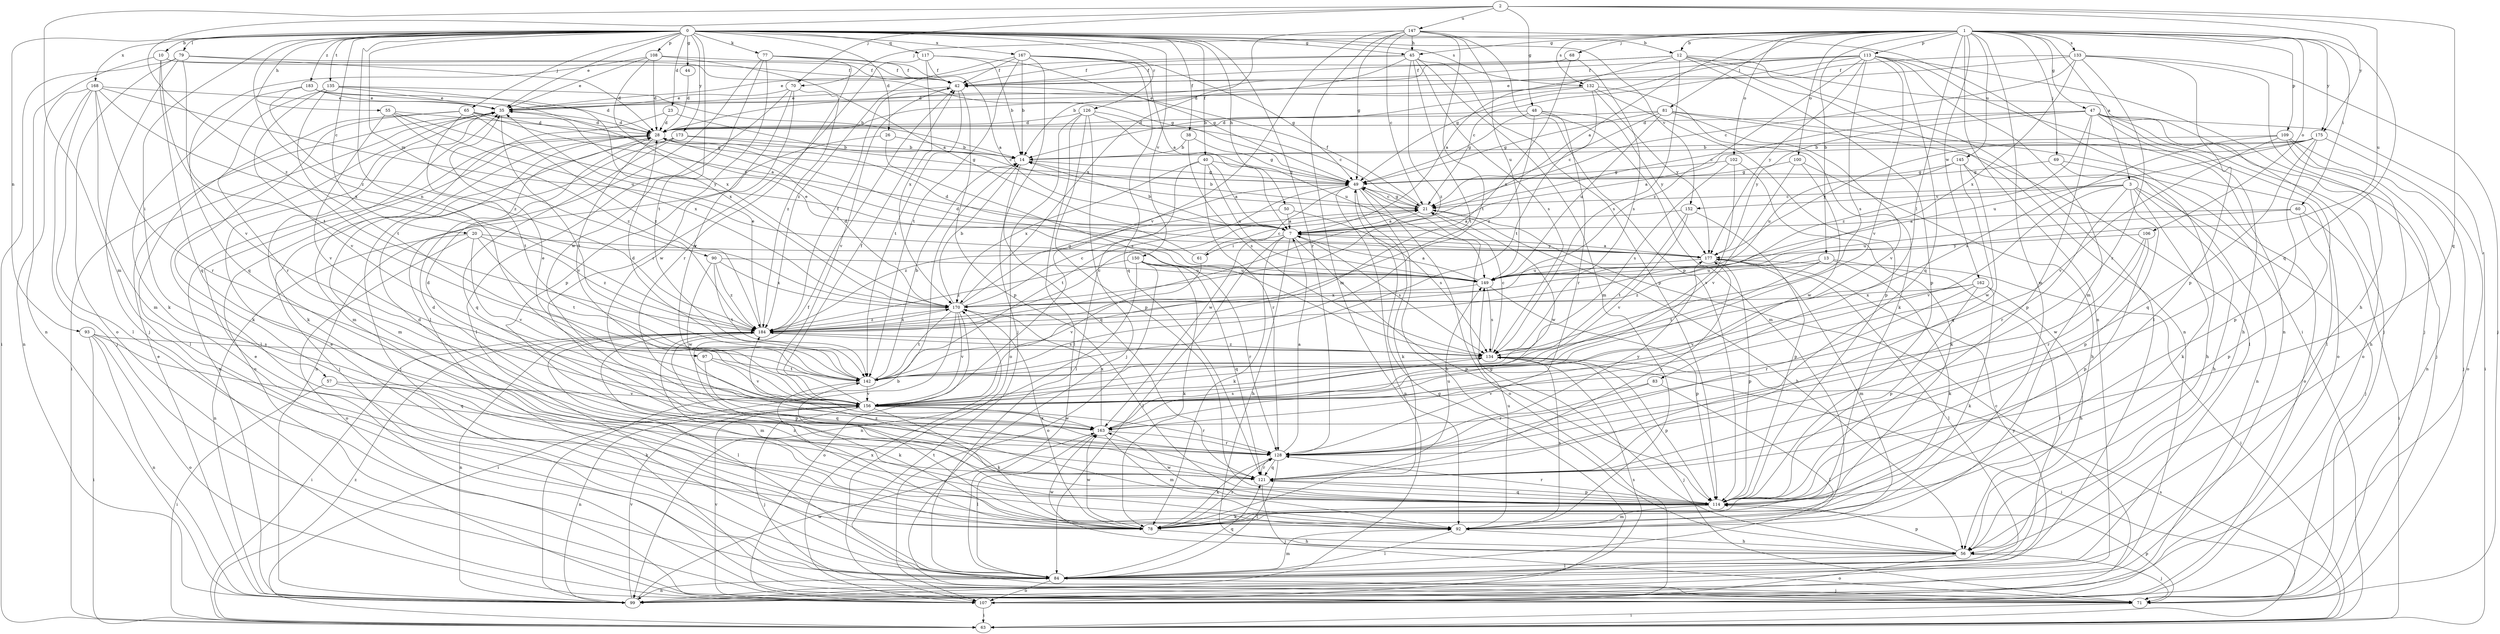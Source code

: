 strict digraph  {
0;
1;
2;
3;
7;
10;
12;
13;
14;
20;
21;
23;
26;
28;
35;
38;
40;
42;
44;
45;
47;
48;
49;
50;
55;
56;
57;
60;
61;
63;
65;
68;
69;
70;
71;
77;
78;
79;
81;
83;
84;
90;
92;
93;
97;
99;
100;
102;
106;
107;
108;
109;
113;
114;
117;
121;
126;
128;
132;
133;
134;
135;
142;
145;
147;
149;
150;
152;
156;
162;
163;
167;
168;
170;
173;
175;
177;
183;
184;
0 -> 10  [label=b];
0 -> 12  [label=b];
0 -> 20  [label=c];
0 -> 23  [label=d];
0 -> 26  [label=d];
0 -> 35  [label=e];
0 -> 38  [label=f];
0 -> 40  [label=f];
0 -> 44  [label=g];
0 -> 45  [label=g];
0 -> 50  [label=h];
0 -> 55  [label=h];
0 -> 57  [label=i];
0 -> 65  [label=j];
0 -> 77  [label=k];
0 -> 79  [label=l];
0 -> 90  [label=m];
0 -> 93  [label=n];
0 -> 97  [label=n];
0 -> 108  [label=p];
0 -> 117  [label=q];
0 -> 126  [label=r];
0 -> 128  [label=r];
0 -> 132  [label=s];
0 -> 135  [label=t];
0 -> 142  [label=t];
0 -> 150  [label=v];
0 -> 152  [label=v];
0 -> 167  [label=x];
0 -> 168  [label=x];
0 -> 173  [label=y];
0 -> 183  [label=z];
0 -> 184  [label=z];
1 -> 3  [label=a];
1 -> 7  [label=a];
1 -> 12  [label=b];
1 -> 13  [label=b];
1 -> 45  [label=g];
1 -> 47  [label=g];
1 -> 60  [label=i];
1 -> 68  [label=j];
1 -> 69  [label=j];
1 -> 70  [label=j];
1 -> 81  [label=l];
1 -> 83  [label=l];
1 -> 92  [label=m];
1 -> 99  [label=n];
1 -> 100  [label=o];
1 -> 102  [label=o];
1 -> 106  [label=o];
1 -> 109  [label=p];
1 -> 113  [label=p];
1 -> 121  [label=q];
1 -> 132  [label=s];
1 -> 133  [label=s];
1 -> 145  [label=u];
1 -> 162  [label=w];
1 -> 175  [label=y];
2 -> 48  [label=g];
2 -> 70  [label=j];
2 -> 92  [label=m];
2 -> 121  [label=q];
2 -> 147  [label=u];
2 -> 149  [label=u];
2 -> 175  [label=y];
2 -> 184  [label=z];
3 -> 21  [label=c];
3 -> 56  [label=h];
3 -> 71  [label=j];
3 -> 78  [label=k];
3 -> 114  [label=p];
3 -> 128  [label=r];
3 -> 152  [label=v];
3 -> 156  [label=v];
7 -> 14  [label=b];
7 -> 56  [label=h];
7 -> 61  [label=i];
7 -> 78  [label=k];
7 -> 84  [label=l];
7 -> 114  [label=p];
7 -> 134  [label=s];
7 -> 177  [label=y];
10 -> 42  [label=f];
10 -> 49  [label=g];
10 -> 99  [label=n];
10 -> 121  [label=q];
10 -> 156  [label=v];
12 -> 7  [label=a];
12 -> 28  [label=d];
12 -> 42  [label=f];
12 -> 71  [label=j];
12 -> 84  [label=l];
12 -> 99  [label=n];
12 -> 114  [label=p];
12 -> 134  [label=s];
13 -> 78  [label=k];
13 -> 84  [label=l];
13 -> 142  [label=t];
13 -> 149  [label=u];
13 -> 184  [label=z];
14 -> 49  [label=g];
14 -> 121  [label=q];
20 -> 99  [label=n];
20 -> 107  [label=o];
20 -> 142  [label=t];
20 -> 156  [label=v];
20 -> 177  [label=y];
20 -> 184  [label=z];
21 -> 7  [label=a];
21 -> 14  [label=b];
21 -> 42  [label=f];
21 -> 49  [label=g];
21 -> 56  [label=h];
21 -> 163  [label=w];
23 -> 21  [label=c];
23 -> 28  [label=d];
23 -> 92  [label=m];
26 -> 14  [label=b];
26 -> 99  [label=n];
26 -> 134  [label=s];
28 -> 14  [label=b];
28 -> 71  [label=j];
28 -> 99  [label=n];
28 -> 107  [label=o];
28 -> 156  [label=v];
35 -> 28  [label=d];
35 -> 63  [label=i];
35 -> 78  [label=k];
35 -> 84  [label=l];
35 -> 142  [label=t];
38 -> 14  [label=b];
38 -> 49  [label=g];
38 -> 134  [label=s];
40 -> 7  [label=a];
40 -> 49  [label=g];
40 -> 84  [label=l];
40 -> 128  [label=r];
40 -> 149  [label=u];
40 -> 170  [label=x];
42 -> 35  [label=e];
42 -> 114  [label=p];
42 -> 142  [label=t];
42 -> 156  [label=v];
44 -> 28  [label=d];
45 -> 14  [label=b];
45 -> 35  [label=e];
45 -> 42  [label=f];
45 -> 92  [label=m];
45 -> 114  [label=p];
45 -> 134  [label=s];
45 -> 142  [label=t];
45 -> 184  [label=z];
47 -> 21  [label=c];
47 -> 28  [label=d];
47 -> 56  [label=h];
47 -> 63  [label=i];
47 -> 71  [label=j];
47 -> 84  [label=l];
47 -> 107  [label=o];
47 -> 114  [label=p];
47 -> 177  [label=y];
47 -> 184  [label=z];
48 -> 28  [label=d];
48 -> 49  [label=g];
48 -> 92  [label=m];
48 -> 128  [label=r];
48 -> 177  [label=y];
48 -> 184  [label=z];
49 -> 21  [label=c];
49 -> 56  [label=h];
49 -> 78  [label=k];
49 -> 99  [label=n];
49 -> 107  [label=o];
49 -> 142  [label=t];
49 -> 163  [label=w];
50 -> 7  [label=a];
50 -> 134  [label=s];
50 -> 184  [label=z];
55 -> 28  [label=d];
55 -> 156  [label=v];
55 -> 170  [label=x];
55 -> 177  [label=y];
55 -> 184  [label=z];
56 -> 49  [label=g];
56 -> 71  [label=j];
56 -> 84  [label=l];
56 -> 107  [label=o];
56 -> 114  [label=p];
56 -> 163  [label=w];
57 -> 63  [label=i];
57 -> 78  [label=k];
57 -> 156  [label=v];
60 -> 7  [label=a];
60 -> 63  [label=i];
60 -> 114  [label=p];
60 -> 149  [label=u];
61 -> 21  [label=c];
61 -> 28  [label=d];
61 -> 156  [label=v];
63 -> 134  [label=s];
63 -> 184  [label=z];
65 -> 7  [label=a];
65 -> 28  [label=d];
65 -> 49  [label=g];
65 -> 78  [label=k];
65 -> 84  [label=l];
65 -> 142  [label=t];
65 -> 184  [label=z];
68 -> 42  [label=f];
68 -> 134  [label=s];
68 -> 170  [label=x];
69 -> 49  [label=g];
69 -> 56  [label=h];
69 -> 107  [label=o];
70 -> 35  [label=e];
70 -> 84  [label=l];
70 -> 156  [label=v];
70 -> 163  [label=w];
70 -> 184  [label=z];
71 -> 35  [label=e];
71 -> 63  [label=i];
71 -> 114  [label=p];
77 -> 7  [label=a];
77 -> 42  [label=f];
77 -> 84  [label=l];
77 -> 114  [label=p];
77 -> 128  [label=r];
77 -> 163  [label=w];
78 -> 42  [label=f];
78 -> 56  [label=h];
78 -> 128  [label=r];
78 -> 142  [label=t];
78 -> 163  [label=w];
78 -> 170  [label=x];
79 -> 28  [label=d];
79 -> 42  [label=f];
79 -> 63  [label=i];
79 -> 71  [label=j];
79 -> 107  [label=o];
79 -> 142  [label=t];
81 -> 21  [label=c];
81 -> 28  [label=d];
81 -> 49  [label=g];
81 -> 84  [label=l];
81 -> 107  [label=o];
81 -> 149  [label=u];
81 -> 156  [label=v];
83 -> 84  [label=l];
83 -> 128  [label=r];
83 -> 156  [label=v];
84 -> 35  [label=e];
84 -> 71  [label=j];
84 -> 92  [label=m];
84 -> 99  [label=n];
84 -> 107  [label=o];
84 -> 121  [label=q];
90 -> 142  [label=t];
90 -> 149  [label=u];
90 -> 163  [label=w];
90 -> 170  [label=x];
90 -> 184  [label=z];
92 -> 56  [label=h];
92 -> 84  [label=l];
92 -> 134  [label=s];
92 -> 149  [label=u];
92 -> 184  [label=z];
93 -> 63  [label=i];
93 -> 99  [label=n];
93 -> 107  [label=o];
93 -> 121  [label=q];
93 -> 134  [label=s];
97 -> 121  [label=q];
97 -> 142  [label=t];
97 -> 156  [label=v];
99 -> 14  [label=b];
99 -> 35  [label=e];
99 -> 134  [label=s];
99 -> 156  [label=v];
99 -> 163  [label=w];
99 -> 177  [label=y];
100 -> 49  [label=g];
100 -> 56  [label=h];
100 -> 156  [label=v];
100 -> 163  [label=w];
102 -> 49  [label=g];
102 -> 78  [label=k];
102 -> 134  [label=s];
102 -> 156  [label=v];
106 -> 114  [label=p];
106 -> 128  [label=r];
106 -> 163  [label=w];
106 -> 177  [label=y];
107 -> 21  [label=c];
107 -> 49  [label=g];
107 -> 63  [label=i];
107 -> 156  [label=v];
107 -> 170  [label=x];
108 -> 7  [label=a];
108 -> 28  [label=d];
108 -> 35  [label=e];
108 -> 42  [label=f];
108 -> 121  [label=q];
108 -> 170  [label=x];
109 -> 14  [label=b];
109 -> 56  [label=h];
109 -> 71  [label=j];
109 -> 99  [label=n];
109 -> 134  [label=s];
109 -> 156  [label=v];
113 -> 21  [label=c];
113 -> 35  [label=e];
113 -> 42  [label=f];
113 -> 49  [label=g];
113 -> 71  [label=j];
113 -> 92  [label=m];
113 -> 99  [label=n];
113 -> 121  [label=q];
113 -> 134  [label=s];
113 -> 156  [label=v];
113 -> 177  [label=y];
113 -> 184  [label=z];
114 -> 28  [label=d];
114 -> 78  [label=k];
114 -> 92  [label=m];
114 -> 121  [label=q];
114 -> 128  [label=r];
114 -> 163  [label=w];
114 -> 184  [label=z];
117 -> 14  [label=b];
117 -> 42  [label=f];
117 -> 49  [label=g];
117 -> 128  [label=r];
117 -> 170  [label=x];
121 -> 28  [label=d];
121 -> 71  [label=j];
121 -> 114  [label=p];
121 -> 128  [label=r];
121 -> 149  [label=u];
121 -> 177  [label=y];
126 -> 21  [label=c];
126 -> 28  [label=d];
126 -> 71  [label=j];
126 -> 84  [label=l];
126 -> 107  [label=o];
126 -> 114  [label=p];
126 -> 149  [label=u];
128 -> 7  [label=a];
128 -> 78  [label=k];
128 -> 84  [label=l];
128 -> 121  [label=q];
128 -> 177  [label=y];
132 -> 14  [label=b];
132 -> 35  [label=e];
132 -> 78  [label=k];
132 -> 114  [label=p];
132 -> 142  [label=t];
132 -> 177  [label=y];
133 -> 21  [label=c];
133 -> 28  [label=d];
133 -> 42  [label=f];
133 -> 56  [label=h];
133 -> 71  [label=j];
133 -> 114  [label=p];
133 -> 128  [label=r];
133 -> 170  [label=x];
134 -> 21  [label=c];
134 -> 63  [label=i];
134 -> 71  [label=j];
134 -> 114  [label=p];
134 -> 142  [label=t];
134 -> 184  [label=z];
135 -> 14  [label=b];
135 -> 35  [label=e];
135 -> 128  [label=r];
135 -> 142  [label=t];
135 -> 156  [label=v];
135 -> 170  [label=x];
142 -> 14  [label=b];
142 -> 28  [label=d];
142 -> 78  [label=k];
142 -> 156  [label=v];
145 -> 49  [label=g];
145 -> 99  [label=n];
145 -> 121  [label=q];
145 -> 149  [label=u];
145 -> 163  [label=w];
147 -> 21  [label=c];
147 -> 49  [label=g];
147 -> 63  [label=i];
147 -> 92  [label=m];
147 -> 114  [label=p];
147 -> 142  [label=t];
147 -> 149  [label=u];
147 -> 156  [label=v];
147 -> 170  [label=x];
147 -> 45  [label=h];
149 -> 7  [label=a];
149 -> 28  [label=d];
149 -> 35  [label=e];
149 -> 114  [label=p];
149 -> 134  [label=s];
149 -> 170  [label=x];
150 -> 78  [label=k];
150 -> 99  [label=n];
150 -> 107  [label=o];
150 -> 121  [label=q];
150 -> 128  [label=r];
150 -> 149  [label=u];
150 -> 184  [label=z];
152 -> 7  [label=a];
152 -> 114  [label=p];
152 -> 142  [label=t];
152 -> 156  [label=v];
156 -> 35  [label=e];
156 -> 42  [label=f];
156 -> 71  [label=j];
156 -> 78  [label=k];
156 -> 99  [label=n];
156 -> 128  [label=r];
156 -> 163  [label=w];
162 -> 56  [label=h];
162 -> 78  [label=k];
162 -> 114  [label=p];
162 -> 128  [label=r];
162 -> 156  [label=v];
162 -> 170  [label=x];
163 -> 28  [label=d];
163 -> 84  [label=l];
163 -> 92  [label=m];
163 -> 128  [label=r];
163 -> 134  [label=s];
163 -> 170  [label=x];
167 -> 7  [label=a];
167 -> 14  [label=b];
167 -> 42  [label=f];
167 -> 49  [label=g];
167 -> 71  [label=j];
167 -> 121  [label=q];
167 -> 142  [label=t];
167 -> 184  [label=z];
168 -> 35  [label=e];
168 -> 71  [label=j];
168 -> 84  [label=l];
168 -> 92  [label=m];
168 -> 99  [label=n];
168 -> 128  [label=r];
168 -> 149  [label=u];
168 -> 170  [label=x];
170 -> 14  [label=b];
170 -> 21  [label=c];
170 -> 28  [label=d];
170 -> 49  [label=g];
170 -> 63  [label=i];
170 -> 107  [label=o];
170 -> 142  [label=t];
170 -> 156  [label=v];
170 -> 184  [label=z];
173 -> 14  [label=b];
173 -> 49  [label=g];
173 -> 71  [label=j];
173 -> 92  [label=m];
173 -> 121  [label=q];
175 -> 7  [label=a];
175 -> 14  [label=b];
175 -> 107  [label=o];
175 -> 114  [label=p];
175 -> 121  [label=q];
175 -> 149  [label=u];
175 -> 177  [label=y];
177 -> 7  [label=a];
177 -> 63  [label=i];
177 -> 84  [label=l];
177 -> 92  [label=m];
177 -> 114  [label=p];
177 -> 149  [label=u];
183 -> 28  [label=d];
183 -> 35  [label=e];
183 -> 78  [label=k];
183 -> 177  [label=y];
183 -> 184  [label=z];
184 -> 21  [label=c];
184 -> 35  [label=e];
184 -> 42  [label=f];
184 -> 63  [label=i];
184 -> 84  [label=l];
184 -> 92  [label=m];
184 -> 99  [label=n];
184 -> 114  [label=p];
184 -> 134  [label=s];
184 -> 170  [label=x];
}
